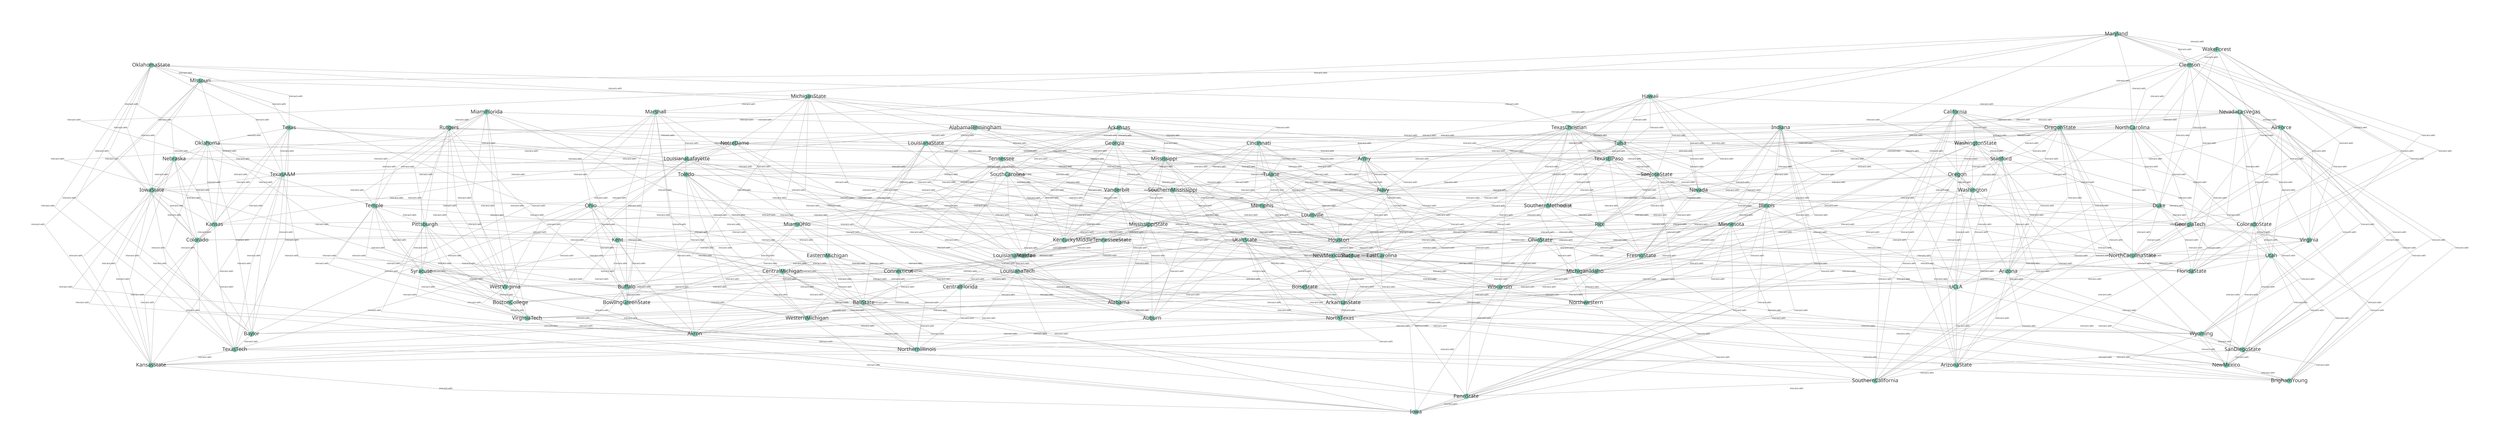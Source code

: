 graph "football.gml" {
bgcolor = "#FFFFFFFF"
splines = "false"
outputorder = "edgesfirst"
esep = "0"
pad = "2"
node [label = "",penwidth = "0.000000",height = "0.347222",width = "0.347222",tooltip = "",color = "#000000FF",fillcolor = "#7FCDBBFF",shape = "ellipse",style = "solid,filled",fontname = "Dialog.plain",fontsize = "24",fontcolor = "#333333FF",fixedsize = "true",labelloc = "c"]
edge [label = "",penwidth = "1.000000",tooltip = "",arrowhead = "none",arrowtail = "none",color = "#999999FF",fontname = "Dialog.plain",fontsize = "10",fontcolor = "#333333FF",style = "solid",dir = "both"]
"BrighamYoung§62" [label = "BrighamYoung",pos = "416.565278,-152.778088"]
"FloridaState§63" [label = "FloridaState",pos = "20.409234,-791.029492"]
"Iowa§64" [label = "Iowa",pos = "-78.629777,405.691890"]
"KansasState§65" [label = "KansasState",pos = "-279.458882,697.306755"]
"NewMexico§66" [label = "NewMexico",pos = "378.050107,711.062174"]
"TexasTech§67" [label = "TexasTech",pos = "-306.969719,900.886944"]
"PennState§68" [label = "PennState",pos = "171.718834,-240.812765"]
"SouthernCalifornia§69" [label = "SouthernCalifornia",pos = "917.262500,314.906130"]
"ArizonaState§70" [label = "ArizonaState",pos = "666.913889,683.551337"]
"SanDiegoState§71" [label = "SanDiegoState",pos = "790.712652,34.295599"]
"Baylor§72" [label = "Baylor",pos = "-163.913369,1057.698712"]
"NorthTexas§73" [label = "NorthTexas",pos = "-397.755479,631.280748"]
"NorthernIllinois§74" [label = "NorthernIllinois",pos = "-287.712133,-282.079019"]
"Northwestern§75" [label = "Northwestern",pos = "438.573947,-34.481492"]
"WesternMichigan§76" [label = "WesternMichigan",pos = "78.181991,-359.109361"]
"Wisconsin§77" [label = "Wisconsin",pos = "325.779518,202.111701"]
"Wyoming§78" [label = "Wyoming",pos = "680.669307,221.369286"]
"Auburn§79" [label = "Auburn",pos = "179.972085,-28.979325"]
"Akron§80" [label = "Akron",pos = "-345.484889,-617.711223"]
"VirginiaTech§81" [label = "VirginiaTech",pos = "-472.034737,-887.317419"]
"Alabama§82" [label = "Alabama",pos = "-147.406868,39.797766"]
"UCLA§83" [label = "UCLA",pos = "562.372710,235.124704"]
"Arizona§84" [label = "Arizona",pos = "1054.816681,193.858450"]
"Utah§85" [label = "Utah",pos = "672.416056,17.789097"]
"ArkansasState§86" [label = "ArkansasState",pos = "-29.110271,136.085694"]
"NorthCarolinaState§87" [label = "NorthCarolinaState",pos = "314.775183,-375.615863"]
"BallState§88" [label = "BallState",pos = "-524.305326,-158.280255"]
"Florida§89" [label = "Florida",pos = "-141.904700,-221.555179"]
"BoiseState§90" [label = "BoiseState",pos = "17.658151,661.542668"]
"BostonCollege§91" [label = "BostonCollege",pos = "-716.881180,-568.191717"]
"WestVirginia§92" [label = "WestVirginia",pos = "-463.781486,-598.453637"]
"BowlingGreenState§93" [label = "BowlingGreenState",pos = "-414.261980,-463.650539"]
"Michigan§94" [label = "Michigan",pos = "603.638965,-323.345274"]
"Virginia§95" [label = "Virginia",pos = "243.247009,-969.849928"]
"Buffalo§96" [label = "Buffalo",pos = "-510.549908,-769.020823"]
"Syracuse§97" [label = "Syracuse",pos = "-227.188293,-620.462306"]
"CentralFlorida§98" [label = "CentralFlorida",pos = "-725.134431,-317.843106"]
"GeorgiaTech§99" [label = "GeorgiaTech",pos = "-86.883028,-920.330423"]
"CentralMichigan§100" [label = "CentralMichigan",pos = "-70.376526,-89.503165"]
"Purdue§101" [label = "Purdue",pos = "485.342369,-331.598525"]
"Colorado§102" [label = "Colorado",pos = "245.998092,504.730901"]
"ColoradoState§103" [label = "ColoradoState",pos = "900.755998,152.592195"]
"Connecticut§104" [label = "Connecticut",pos = "-967.229791,-551.685215"]
"EasternMichigan§105" [label = "EasternMichigan",pos = "-598.584584,-579.196052"]
"EastCarolina§106" [label = "EastCarolina",pos = "-661.859508,-150.027005"]
"Duke§107" [label = "Duke",pos = "254.251343,-617.711223"]
"FresnoState§108" [label = "FresnoState",pos = "600.887881,405.691890"]
"OhioState§109" [label = "OhioState",pos = "603.638965,-100.507499"]
"Houston§110" [label = "Houston",pos = "-543.562911,496.477650"]
"Rice§111" [label = "Rice",pos = "320.277351,386.434304"]
"Idaho§112" [label = "Idaho",pos = "-205.179624,158.094363"]
"Washington§113" [label = "Washington",pos = "444.076114,235.124704"]
"Kansas§114" [label = "Kansas",pos = "-425.266315,898.135861"]
"SouthernMethodist§115" [label = "SouthernMethodist",pos = "-81.380860,287.395294"]
"Kent§116" [label = "Kent",pos = "135.954747,-672.732895"]
"Pittsburgh§117" [label = "Pittsburgh",pos = "-89.634111,-1077.142190"]
"Kentucky§118" [label = "Kentucky",pos = "-637.099755,-436.139703"]
"Louisville§119" [label = "Louisville",pos = "-807.666940,-199.546510"]
"LouisianaTech§120" [label = "LouisianaTech",pos = "-334.480555,281.893126"]
"LouisianaMonroe§121" [label = "LouisianaMonroe",pos = "-609.588919,378.181054"]
"Minnesota§122" [label = "Minnesota",pos = "56.173321,386.434304"]
"MiamiOhio§123" [label = "MiamiOhio",pos = "-108.891697,-518.672212"]
"Vanderbilt§124" [label = "Vanderbilt",pos = "17.658151,-477.405957"]
"MiddleTennesseeState§125" [label = "MiddleTennesseeState",pos = "-675.614926,-31.730408"]
"Illinois§126" [label = "Illinois",pos = "61.675489,-12.472823"]
"MississippiState§127" [label = "MississippiState",pos = "-224.437209,-103.258583"]
"Memphis§128" [label = "Memphis",pos = "-793.911522,259.884457"]
"Nevada§129" [label = "Nevada",pos = "672.416056,523.988486"]
"Oregon§130" [label = "Oregon",pos = "798.965903,334.163715"]
"NewMexicoState§131" [label = "NewMexicoState",pos = "-331.729471,400.189723"]
"SouthCarolina§132" [label = "SouthCarolina",pos = "-406.008729,-210.550845"]
"Ohio§133" [label = "Ohio",pos = "-265.703464,15.038014"]
"IowaState§134" [label = "IowaState",pos = "31.413569,865.122857"]
"SanJoseState§135" [label = "SanJoseState",pos = "496.346703,766.083846"]
"Nebraska§136" [label = "Nebraska",pos = "-122.647115,614.774246"]
"SouthernMississippi§137" [label = "SouthernMississippi",pos = "-1022.251464,103.072690"]
"Tennessee§138" [label = "Tennessee",pos = "-469.283653,-20.726074"]
"Stanford§139" [label = "Stanford",pos = "482.591285,435.953810"]
"WashingtonState§140" [label = "WashingtonState",pos = "532.110790,554.250406"]
"Temple§141" [label = "Temple",pos = "-683.868177,-928.583674"]
"Navy§142" [label = "Navy",pos = "-262.952380,-482.908125"]
"TexasA&M§143" [label = "TexasA&M",pos = "-199.677457,386.434304"]
"NotreDame§144" [label = "NotreDame",pos = "290.015431,-235.310597"]
"TexasElPaso§145" [label = "TexasElPaso",pos = "135.954747,653.289417"]
"Oklahoma§146" [label = "Oklahoma",pos = "155.212332,947.655366"]
"Toledo§147" [label = "Toledo",pos = "-268.454548,-857.055499"]
"Tulane§148" [label = "Tulane",pos = "-758.147435,141.587861"]
"Mississippi§149" [label = "Mississippi",pos = "-384.000060,100.321606"]
"Tulsa§150" [label = "Tulsa",pos = "207.482921,116.828108"]
"NorthCarolina§151" [label = "NorthCarolina",pos = "281.762180,-741.509986"]
"UtahState§152" [label = "UtahState",pos = "174.469918,383.683221"]
"Army§153" [label = "Army",pos = "-876.444031,103.072690"]
"Cincinnati§154" [label = "Cincinnati",pos = "-620.593253,147.090028"]
"AirForce§155" [label = "AirForce",pos = "89.186325,122.330275"]
"Rutgers§156" [label = "Rutgers",pos = "-249.196962,-975.352095"]
"Georgia§157" [label = "Georgia",pos = "-425.266315,-328.847441"]
"LouisianaState§158" [label = "LouisianaState",pos = "-502.296657,111.325941"]
"LouisianaLafayette§159" [label = "LouisianaLafayette",pos = "-722.383348,702.808923"]
"Texas§160" [label = "Texas",pos = "-86.883028,856.869606"]
"Marshall§161" [label = "Marshall",pos = "9.404900,-595.702554"]
"MichiganState§162" [label = "MichiganState",pos = "298.268681,-114.262917"]
"MiamiFlorida§163" [label = "MiamiFlorida",pos = "-169.415537,-339.851775"]
"Missouri§164" [label = "Missouri",pos = "-1.599435,543.246072"]
"Clemson§165" [label = "Clemson",pos = "320.277351,-493.912459"]
"NevadaLasVegas§166" [label = "NevadaLasVegas",pos = "364.294689,507.481984"]
"WakeForest§167" [label = "WakeForest",pos = "375.299023,-859.806583"]
"Indiana§168" [label = "Indiana",pos = "47.920071,-152.778088"]
"OklahomaState§169" [label = "OklahomaState",pos = "-273.956715,579.010159"]
"OregonState§170" [label = "OregonState",pos = "1010.799343,548.748239"]
"Maryland§171" [label = "Maryland",pos = "-235.441544,-738.758903"]
"TexasChristian§172" [label = "TexasChristian",pos = "504.599954,116.828108"]
"California§173" [label = "California",pos = "785.210485,642.285083"]
"AlabamaBirmingham§174" [label = "AlabamaBirmingham",pos = "-914.959202,400.189723"]
"Arkansas§175" [label = "Arkansas",pos = "149.710165,240.626872"]
"Hawaii§176" [label = "Hawaii",pos = "254.251343,744.075177"]
"FloridaState§63" -- "BrighamYoung§62" [label = "interacts with"]
"KansasState§65" -- "Iowa§64" [label = "interacts with"]
"NewMexico§66" -- "BrighamYoung§62" [label = "interacts with"]
"TexasTech§67" -- "NewMexico§66" [label = "interacts with"]
"TexasTech§67" -- "KansasState§65" [label = "interacts with"]
"PennState§68" -- "Iowa§64" [label = "interacts with"]
"SouthernCalifornia§69" -- "PennState§68" [label = "interacts with"]
"ArizonaState§70" -- "SouthernCalifornia§69" [label = "interacts with"]
"SanDiegoState§71" -- "ArizonaState§70" [label = "interacts with"]
"SanDiegoState§71" -- "BrighamYoung§62" [label = "interacts with"]
"SanDiegoState§71" -- "NewMexico§66" [label = "interacts with"]
"Baylor§72" -- "TexasTech§67" [label = "interacts with"]
"NorthTexas§73" -- "Baylor§72" [label = "interacts with"]
"NorthTexas§73" -- "TexasTech§67" [label = "interacts with"]
"NorthTexas§73" -- "KansasState§65" [label = "interacts with"]
"Northwestern§75" -- "NorthernIllinois§74" [label = "interacts with"]
"Northwestern§75" -- "Iowa§64" [label = "interacts with"]
"WesternMichigan§76" -- "Iowa§64" [label = "interacts with"]
"WesternMichigan§76" -- "NorthernIllinois§74" [label = "interacts with"]
"Wisconsin§77" -- "WesternMichigan§76" [label = "interacts with"]
"Wisconsin§77" -- "Northwestern§75" [label = "interacts with"]
"Wisconsin§77" -- "Iowa§64" [label = "interacts with"]
"Wyoming§78" -- "NewMexico§66" [label = "interacts with"]
"Wyoming§78" -- "SanDiegoState§71" [label = "interacts with"]
"Wyoming§78" -- "BrighamYoung§62" [label = "interacts with"]
"Auburn§79" -- "Wyoming§78" [label = "interacts with"]
"Auburn§79" -- "NorthernIllinois§74" [label = "interacts with"]
"Akron§80" -- "NorthernIllinois§74" [label = "interacts with"]
"VirginiaTech§81" -- "Akron§80" [label = "interacts with"]
"Alabama§82" -- "Auburn§79" [label = "interacts with"]
"UCLA§83" -- "Alabama§82" [label = "interacts with"]
"UCLA§83" -- "ArizonaState§70" [label = "interacts with"]
"UCLA§83" -- "SouthernCalifornia§69" [label = "interacts with"]
"Arizona§84" -- "SanDiegoState§71" [label = "interacts with"]
"Arizona§84" -- "SouthernCalifornia§69" [label = "interacts with"]
"Arizona§84" -- "UCLA§83" [label = "interacts with"]
"Arizona§84" -- "ArizonaState§70" [label = "interacts with"]
"Utah§85" -- "Arizona§84" [label = "interacts with"]
"Utah§85" -- "SanDiegoState§71" [label = "interacts with"]
"Utah§85" -- "NewMexico§66" [label = "interacts with"]
"Utah§85" -- "Wyoming§78" [label = "interacts with"]
"Utah§85" -- "BrighamYoung§62" [label = "interacts with"]
"ArkansasState§86" -- "NorthTexas§73" [label = "interacts with"]
"NorthCarolinaState§87" -- "ArkansasState§86" [label = "interacts with"]
"NorthCarolinaState§87" -- "FloridaState§63" [label = "interacts with"]
"BallState§88" -- "KansasState§65" [label = "interacts with"]
"BallState§88" -- "NorthernIllinois§74" [label = "interacts with"]
"BallState§88" -- "WesternMichigan§76" [label = "interacts with"]
"Florida§89" -- "BallState§88" [label = "interacts with"]
"Florida§89" -- "Auburn§79" [label = "interacts with"]
"Florida§89" -- "FloridaState§63" [label = "interacts with"]
"BoiseState§90" -- "NewMexico§66" [label = "interacts with"]
"BoiseState§90" -- "NorthTexas§73" [label = "interacts with"]
"BoiseState§90" -- "ArkansasState§86" [label = "interacts with"]
"BostonCollege§91" -- "VirginiaTech§81" [label = "interacts with"]
"WestVirginia§92" -- "BostonCollege§91" [label = "interacts with"]
"WestVirginia§92" -- "VirginiaTech§81" [label = "interacts with"]
"BowlingGreenState§93" -- "Akron§80" [label = "interacts with"]
"Michigan§94" -- "BowlingGreenState§93" [label = "interacts with"]
"Michigan§94" -- "UCLA§83" [label = "interacts with"]
"Michigan§94" -- "Wisconsin§77" [label = "interacts with"]
"Michigan§94" -- "Northwestern§75" [label = "interacts with"]
"Michigan§94" -- "PennState§68" [label = "interacts with"]
"Virginia§95" -- "BrighamYoung§62" [label = "interacts with"]
"Virginia§95" -- "FloridaState§63" [label = "interacts with"]
"Virginia§95" -- "NorthCarolinaState§87" [label = "interacts with"]
"Virginia§95" -- "VirginiaTech§81" [label = "interacts with"]
"Buffalo§96" -- "BowlingGreenState§93" [label = "interacts with"]
"Buffalo§96" -- "BallState§88" [label = "interacts with"]
"Buffalo§96" -- "NorthernIllinois§74" [label = "interacts with"]
"Buffalo§96" -- "Akron§80" [label = "interacts with"]
"Syracuse§97" -- "Buffalo§96" [label = "interacts with"]
"Syracuse§97" -- "BrighamYoung§62" [label = "interacts with"]
"Syracuse§97" -- "BostonCollege§91" [label = "interacts with"]
"Syracuse§97" -- "VirginiaTech§81" [label = "interacts with"]
"Syracuse§97" -- "WestVirginia§92" [label = "interacts with"]
"CentralFlorida§98" -- "Akron§80" [label = "interacts with"]
"CentralFlorida§98" -- "NorthernIllinois§74" [label = "interacts with"]
"CentralFlorida§98" -- "Alabama§82" [label = "interacts with"]
"CentralFlorida§98" -- "VirginiaTech§81" [label = "interacts with"]
"GeorgiaTech§99" -- "CentralFlorida§98" [label = "interacts with"]
"GeorgiaTech§99" -- "FloridaState§63" [label = "interacts with"]
"GeorgiaTech§99" -- "NorthCarolinaState§87" [label = "interacts with"]
"GeorgiaTech§99" -- "Virginia§95" [label = "interacts with"]
"CentralMichigan§100" -- "Akron§80" [label = "interacts with"]
"CentralMichigan§100" -- "Wyoming§78" [label = "interacts with"]
"CentralMichigan§100" -- "BoiseState§90" [label = "interacts with"]
"CentralMichigan§100" -- "BallState§88" [label = "interacts with"]
"CentralMichigan§100" -- "WesternMichigan§76" [label = "interacts with"]
"CentralMichigan§100" -- "NorthernIllinois§74" [label = "interacts with"]
"Purdue§101" -- "CentralMichigan§100" [label = "interacts with"]
"Purdue§101" -- "PennState§68" [label = "interacts with"]
"Purdue§101" -- "Michigan§94" [label = "interacts with"]
"Purdue§101" -- "Northwestern§75" [label = "interacts with"]
"Purdue§101" -- "Wisconsin§77" [label = "interacts with"]
"Colorado§102" -- "SouthernCalifornia§69" [label = "interacts with"]
"Colorado§102" -- "KansasState§65" [label = "interacts with"]
"ColoradoState§103" -- "Colorado§102" [label = "interacts with"]
"ColoradoState§103" -- "ArizonaState§70" [label = "interacts with"]
"ColoradoState§103" -- "NewMexico§66" [label = "interacts with"]
"ColoradoState§103" -- "Utah§85" [label = "interacts with"]
"ColoradoState§103" -- "SanDiegoState§71" [label = "interacts with"]
"ColoradoState§103" -- "BrighamYoung§62" [label = "interacts with"]
"ColoradoState§103" -- "Wyoming§78" [label = "interacts with"]
"Connecticut§104" -- "Buffalo§96" [label = "interacts with"]
"Connecticut§104" -- "BostonCollege§91" [label = "interacts with"]
"Connecticut§104" -- "Akron§80" [label = "interacts with"]
"Connecticut§104" -- "BallState§88" [label = "interacts with"]
"EasternMichigan§105" -- "Connecticut§104" [label = "interacts with"]
"EasternMichigan§105" -- "CentralFlorida§98" [label = "interacts with"]
"EasternMichigan§105" -- "BallState§88" [label = "interacts with"]
"EasternMichigan§105" -- "BowlingGreenState§93" [label = "interacts with"]
"EasternMichigan§105" -- "CentralMichigan§100" [label = "interacts with"]
"EasternMichigan§105" -- "NorthernIllinois§74" [label = "interacts with"]
"EasternMichigan§105" -- "WesternMichigan§76" [label = "interacts with"]
"EastCarolina§106" -- "VirginiaTech§81" [label = "interacts with"]
"EastCarolina§106" -- "Syracuse§97" [label = "interacts with"]
"EastCarolina§106" -- "WestVirginia§92" [label = "interacts with"]
"Duke§107" -- "EastCarolina§106" [label = "interacts with"]
"Duke§107" -- "Northwestern§75" [label = "interacts with"]
"Duke§107" -- "Virginia§95" [label = "interacts with"]
"Duke§107" -- "FloridaState§63" [label = "interacts with"]
"Duke§107" -- "GeorgiaTech§99" [label = "interacts with"]
"Duke§107" -- "NorthCarolinaState§87" [label = "interacts with"]
"FresnoState§108" -- "UCLA§83" [label = "interacts with"]
"OhioState§109" -- "FresnoState§108" [label = "interacts with"]
"OhioState§109" -- "Arizona§84" [label = "interacts with"]
"OhioState§109" -- "PennState§68" [label = "interacts with"]
"OhioState§109" -- "Wisconsin§77" [label = "interacts with"]
"OhioState§109" -- "Iowa§64" [label = "interacts with"]
"OhioState§109" -- "Purdue§101" [label = "interacts with"]
"OhioState§109" -- "Michigan§94" [label = "interacts with"]
"Houston§110" -- "EastCarolina§106" [label = "interacts with"]
"Rice§111" -- "Houston§110" [label = "interacts with"]
"Rice§111" -- "Michigan§94" [label = "interacts with"]
"Rice§111" -- "FresnoState§108" [label = "interacts with"]
"Idaho§112" -- "WestVirginia§92" [label = "interacts with"]
"Idaho§112" -- "ArkansasState§86" [label = "interacts with"]
"Idaho§112" -- "NorthTexas§73" [label = "interacts with"]
"Idaho§112" -- "BoiseState§90" [label = "interacts with"]
"Washington§113" -- "Idaho§112" [label = "interacts with"]
"Washington§113" -- "Colorado§102" [label = "interacts with"]
"Washington§113" -- "ArizonaState§70" [label = "interacts with"]
"Washington§113" -- "Arizona§84" [label = "interacts with"]
"Washington§113" -- "UCLA§83" [label = "interacts with"]
"Kansas§114" -- "KansasState§65" [label = "interacts with"]
"Kansas§114" -- "Colorado§102" [label = "interacts with"]
"Kansas§114" -- "TexasTech§67" [label = "interacts with"]
"SouthernMethodist§115" -- "Kansas§114" [label = "interacts with"]
"SouthernMethodist§115" -- "NorthCarolinaState§87" [label = "interacts with"]
"SouthernMethodist§115" -- "Houston§110" [label = "interacts with"]
"SouthernMethodist§115" -- "Rice§111" [label = "interacts with"]
"SouthernMethodist§115" -- "FresnoState§108" [label = "interacts with"]
"Kent§116" -- "Purdue§101" [label = "interacts with"]
"Kent§116" -- "BowlingGreenState§93" [label = "interacts with"]
"Kent§116" -- "CentralMichigan§100" [label = "interacts with"]
"Kent§116" -- "WesternMichigan§76" [label = "interacts with"]
"Kent§116" -- "Buffalo§96" [label = "interacts with"]
"Kent§116" -- "Akron§80" [label = "interacts with"]
"Pittsburgh§117" -- "Kent§116" [label = "interacts with"]
"Pittsburgh§117" -- "BowlingGreenState§93" [label = "interacts with"]
"Pittsburgh§117" -- "PennState§68" [label = "interacts with"]
"Pittsburgh§117" -- "Syracuse§97" [label = "interacts with"]
"Pittsburgh§117" -- "BostonCollege§91" [label = "interacts with"]
"Pittsburgh§117" -- "VirginiaTech§81" [label = "interacts with"]
"Pittsburgh§117" -- "WestVirginia§92" [label = "interacts with"]
"Kentucky§118" -- "Florida§89" [label = "interacts with"]
"Louisville§119" -- "Kentucky§118" [label = "interacts with"]
"Louisville§119" -- "FloridaState§63" [label = "interacts with"]
"Louisville§119" -- "Connecticut§104" [label = "interacts with"]
"Louisville§119" -- "EastCarolina§106" [label = "interacts with"]
"Louisville§119" -- "Houston§110" [label = "interacts with"]
"LouisianaTech§120" -- "KansasState§65" [label = "interacts with"]
"LouisianaTech§120" -- "PennState§68" [label = "interacts with"]
"LouisianaTech§120" -- "Auburn§79" [label = "interacts with"]
"LouisianaTech§120" -- "CentralFlorida§98" [label = "interacts with"]
"LouisianaMonroe§121" -- "CentralFlorida§98" [label = "interacts with"]
"LouisianaMonroe§121" -- "LouisianaTech§120" [label = "interacts with"]
"Minnesota§122" -- "LouisianaMonroe§121" [label = "interacts with"]
"Minnesota§122" -- "Baylor§72" [label = "interacts with"]
"Minnesota§122" -- "Purdue§101" [label = "interacts with"]
"Minnesota§122" -- "PennState§68" [label = "interacts with"]
"Minnesota§122" -- "OhioState§109" [label = "interacts with"]
"Minnesota§122" -- "Northwestern§75" [label = "interacts with"]
"Minnesota§122" -- "Wisconsin§77" [label = "interacts with"]
"Minnesota§122" -- "Iowa§64" [label = "interacts with"]
"MiamiOhio§123" -- "EasternMichigan§105" [label = "interacts with"]
"MiamiOhio§123" -- "OhioState§109" [label = "interacts with"]
"MiamiOhio§123" -- "Kent§116" [label = "interacts with"]
"MiamiOhio§123" -- "Akron§80" [label = "interacts with"]
"MiamiOhio§123" -- "BallState§88" [label = "interacts with"]
"MiamiOhio§123" -- "BowlingGreenState§93" [label = "interacts with"]
"MiamiOhio§123" -- "Buffalo§96" [label = "interacts with"]
"Vanderbilt§124" -- "MiamiOhio§123" [label = "interacts with"]
"Vanderbilt§124" -- "Alabama§82" [label = "interacts with"]
"Vanderbilt§124" -- "Duke§107" [label = "interacts with"]
"Vanderbilt§124" -- "Auburn§79" [label = "interacts with"]
"Vanderbilt§124" -- "Florida§89" [label = "interacts with"]
"Vanderbilt§124" -- "Kentucky§118" [label = "interacts with"]
"MiddleTennesseeState§125" -- "Florida§89" [label = "interacts with"]
"MiddleTennesseeState§125" -- "LouisianaTech§120" [label = "interacts with"]
"MiddleTennesseeState§125" -- "LouisianaMonroe§121" [label = "interacts with"]
"MiddleTennesseeState§125" -- "Connecticut§104" [label = "interacts with"]
"Illinois§126" -- "MiddleTennesseeState§125" [label = "interacts with"]
"Illinois§126" -- "SanDiegoState§71" [label = "interacts with"]
"Illinois§126" -- "Michigan§94" [label = "interacts with"]
"Illinois§126" -- "Minnesota§122" [label = "interacts with"]
"Illinois§126" -- "Iowa§64" [label = "interacts with"]
"Illinois§126" -- "PennState§68" [label = "interacts with"]
"Illinois§126" -- "OhioState§109" [label = "interacts with"]
"Illinois§126" -- "Northwestern§75" [label = "interacts with"]
"MississippiState§127" -- "BrighamYoung§62" [label = "interacts with"]
"MississippiState§127" -- "Florida§89" [label = "interacts with"]
"MississippiState§127" -- "Auburn§79" [label = "interacts with"]
"MississippiState§127" -- "MiddleTennesseeState§125" [label = "interacts with"]
"MississippiState§127" -- "Kentucky§118" [label = "interacts with"]
"MississippiState§127" -- "Alabama§82" [label = "interacts with"]
"Memphis§128" -- "MississippiState§127" [label = "interacts with"]
"Memphis§128" -- "LouisianaMonroe§121" [label = "interacts with"]
"Memphis§128" -- "ArkansasState§86" [label = "interacts with"]
"Memphis§128" -- "EastCarolina§106" [label = "interacts with"]
"Memphis§128" -- "Houston§110" [label = "interacts with"]
"Nevada§129" -- "Wyoming§78" [label = "interacts with"]
"Nevada§129" -- "ColoradoState§103" [label = "interacts with"]
"Nevada§129" -- "FresnoState§108" [label = "interacts with"]
"Nevada§129" -- "SouthernMethodist§115" [label = "interacts with"]
"Nevada§129" -- "Rice§111" [label = "interacts with"]
"Oregon§130" -- "Nevada§129" [label = "interacts with"]
"Oregon§130" -- "Wisconsin§77" [label = "interacts with"]
"Oregon§130" -- "Idaho§112" [label = "interacts with"]
"Oregon§130" -- "UCLA§83" [label = "interacts with"]
"Oregon§130" -- "Washington§113" [label = "interacts with"]
"Oregon§130" -- "SouthernCalifornia§69" [label = "interacts with"]
"Oregon§130" -- "Arizona§84" [label = "interacts with"]
"Oregon§130" -- "ArizonaState§70" [label = "interacts with"]
"NewMexicoState§131" -- "NewMexico§66" [label = "interacts with"]
"NewMexicoState§131" -- "ArkansasState§86" [label = "interacts with"]
"NewMexicoState§131" -- "BoiseState§90" [label = "interacts with"]
"NewMexicoState§131" -- "Idaho§112" [label = "interacts with"]
"NewMexicoState§131" -- "NorthTexas§73" [label = "interacts with"]
"SouthCarolina§132" -- "NewMexicoState§131" [label = "interacts with"]
"SouthCarolina§132" -- "EasternMichigan§105" [label = "interacts with"]
"SouthCarolina§132" -- "MississippiState§127" [label = "interacts with"]
"SouthCarolina§132" -- "Alabama§82" [label = "interacts with"]
"SouthCarolina§132" -- "Kentucky§118" [label = "interacts with"]
"SouthCarolina§132" -- "Vanderbilt§124" [label = "interacts with"]
"SouthCarolina§132" -- "Florida§89" [label = "interacts with"]
"Ohio§133" -- "Minnesota§122" [label = "interacts with"]
"Ohio§133" -- "Akron§80" [label = "interacts with"]
"Ohio§133" -- "WesternMichigan§76" [label = "interacts with"]
"Ohio§133" -- "Buffalo§96" [label = "interacts with"]
"Ohio§133" -- "Kent§116" [label = "interacts with"]
"Ohio§133" -- "CentralMichigan§100" [label = "interacts with"]
"Ohio§133" -- "MiamiOhio§123" [label = "interacts with"]
"Ohio§133" -- "BowlingGreenState§93" [label = "interacts with"]
"IowaState§134" -- "Ohio§133" [label = "interacts with"]
"IowaState§134" -- "Iowa§64" [label = "interacts with"]
"IowaState§134" -- "Baylor§72" [label = "interacts with"]
"IowaState§134" -- "KansasState§65" [label = "interacts with"]
"IowaState§134" -- "Colorado§102" [label = "interacts with"]
"IowaState§134" -- "Kansas§114" [label = "interacts with"]
"SanJoseState§135" -- "SouthernCalifornia§69" [label = "interacts with"]
"SanJoseState§135" -- "Rice§111" [label = "interacts with"]
"SanJoseState§135" -- "SouthernMethodist§115" [label = "interacts with"]
"SanJoseState§135" -- "Nevada§129" [label = "interacts with"]
"SanJoseState§135" -- "FresnoState§108" [label = "interacts with"]
"Nebraska§136" -- "SanJoseState§135" [label = "interacts with"]
"Nebraska§136" -- "Iowa§64" [label = "interacts with"]
"Nebraska§136" -- "IowaState§134" [label = "interacts with"]
"Nebraska§136" -- "TexasTech§67" [label = "interacts with"]
"Nebraska§136" -- "Baylor§72" [label = "interacts with"]
"Nebraska§136" -- "Kansas§114" [label = "interacts with"]
"Nebraska§136" -- "KansasState§65" [label = "interacts with"]
"Nebraska§136" -- "Colorado§102" [label = "interacts with"]
"SouthernMississippi§137" -- "Alabama§82" [label = "interacts with"]
"SouthernMississippi§137" -- "Memphis§128" [label = "interacts with"]
"SouthernMississippi§137" -- "Houston§110" [label = "interacts with"]
"SouthernMississippi§137" -- "Louisville§119" [label = "interacts with"]
"SouthernMississippi§137" -- "EastCarolina§106" [label = "interacts with"]
"Tennessee§138" -- "SouthernMississippi§137" [label = "interacts with"]
"Tennessee§138" -- "Florida§89" [label = "interacts with"]
"Tennessee§138" -- "LouisianaMonroe§121" [label = "interacts with"]
"Tennessee§138" -- "Alabama§82" [label = "interacts with"]
"Tennessee§138" -- "SouthCarolina§132" [label = "interacts with"]
"Tennessee§138" -- "Memphis§128" [label = "interacts with"]
"Tennessee§138" -- "Kentucky§118" [label = "interacts with"]
"Tennessee§138" -- "Vanderbilt§124" [label = "interacts with"]
"Stanford§139" -- "SanJoseState§135" [label = "interacts with"]
"Stanford§139" -- "Arizona§84" [label = "interacts with"]
"Stanford§139" -- "SouthernCalifornia§69" [label = "interacts with"]
"Stanford§139" -- "Washington§113" [label = "interacts with"]
"Stanford§139" -- "UCLA§83" [label = "interacts with"]
"Stanford§139" -- "ArizonaState§70" [label = "interacts with"]
"WashingtonState§140" -- "Stanford§139" [label = "interacts with"]
"WashingtonState§140" -- "Utah§85" [label = "interacts with"]
"WashingtonState§140" -- "Idaho§112" [label = "interacts with"]
"WashingtonState§140" -- "BoiseState§90" [label = "interacts with"]
"WashingtonState§140" -- "Arizona§84" [label = "interacts with"]
"WashingtonState§140" -- "ArizonaState§70" [label = "interacts with"]
"WashingtonState§140" -- "Oregon§130" [label = "interacts with"]
"WashingtonState§140" -- "SouthernCalifornia§69" [label = "interacts with"]
"WashingtonState§140" -- "Washington§113" [label = "interacts with"]
"Temple§141" -- "BowlingGreenState§93" [label = "interacts with"]
"Temple§141" -- "EasternMichigan§105" [label = "interacts with"]
"Temple§141" -- "WestVirginia§92" [label = "interacts with"]
"Temple§141" -- "VirginiaTech§81" [label = "interacts with"]
"Temple§141" -- "BostonCollege§91" [label = "interacts with"]
"Temple§141" -- "Syracuse§97" [label = "interacts with"]
"Temple§141" -- "Pittsburgh§117" [label = "interacts with"]
"Navy§142" -- "Temple§141" [label = "interacts with"]
"Navy§142" -- "GeorgiaTech§99" [label = "interacts with"]
"Navy§142" -- "BostonCollege§91" [label = "interacts with"]
"TexasA&M§143" -- "Wyoming§78" [label = "interacts with"]
"TexasA&M§143" -- "TexasTech§67" [label = "interacts with"]
"TexasA&M§143" -- "Colorado§102" [label = "interacts with"]
"TexasA&M§143" -- "Baylor§72" [label = "interacts with"]
"TexasA&M§143" -- "IowaState§134" [label = "interacts with"]
"TexasA&M§143" -- "KansasState§65" [label = "interacts with"]
"NotreDame§144" -- "TexasA&M§143" [label = "interacts with"]
"NotreDame§144" -- "Nebraska§136" [label = "interacts with"]
"NotreDame§144" -- "Purdue§101" [label = "interacts with"]
"NotreDame§144" -- "Stanford§139" [label = "interacts with"]
"NotreDame§144" -- "Navy§142" [label = "interacts with"]
"NotreDame§144" -- "WestVirginia§92" [label = "interacts with"]
"NotreDame§144" -- "BostonCollege§91" [label = "interacts with"]
"NotreDame§144" -- "SouthernCalifornia§69" [label = "interacts with"]
"TexasElPaso§145" -- "SouthernMethodist§115" [label = "interacts with"]
"TexasElPaso§145" -- "TexasA&M§143" [label = "interacts with"]
"TexasElPaso§145" -- "NewMexicoState§131" [label = "interacts with"]
"TexasElPaso§145" -- "SanJoseState§135" [label = "interacts with"]
"TexasElPaso§145" -- "FresnoState§108" [label = "interacts with"]
"TexasElPaso§145" -- "Nevada§129" [label = "interacts with"]
"TexasElPaso§145" -- "Rice§111" [label = "interacts with"]
"Oklahoma§146" -- "TexasElPaso§145" [label = "interacts with"]
"Oklahoma§146" -- "ArkansasState§86" [label = "interacts with"]
"Oklahoma§146" -- "Rice§111" [label = "interacts with"]
"Oklahoma§146" -- "Kansas§114" [label = "interacts with"]
"Oklahoma§146" -- "KansasState§65" [label = "interacts with"]
"Oklahoma§146" -- "Nebraska§136" [label = "interacts with"]
"Oklahoma§146" -- "Baylor§72" [label = "interacts with"]
"Oklahoma§146" -- "TexasA&M§143" [label = "interacts with"]
"Oklahoma§146" -- "TexasTech§67" [label = "interacts with"]
"Toledo§147" -- "PennState§68" [label = "interacts with"]
"Toledo§147" -- "WesternMichigan§76" [label = "interacts with"]
"Toledo§147" -- "CentralMichigan§100" [label = "interacts with"]
"Toledo§147" -- "EasternMichigan§105" [label = "interacts with"]
"Toledo§147" -- "Navy§142" [label = "interacts with"]
"Toledo§147" -- "NorthernIllinois§74" [label = "interacts with"]
"Toledo§147" -- "BallState§88" [label = "interacts with"]
"Toledo§147" -- "BowlingGreenState§93" [label = "interacts with"]
"Tulane§148" -- "EastCarolina§106" [label = "interacts with"]
"Tulane§148" -- "SouthernMethodist§115" [label = "interacts with"]
"Tulane§148" -- "SouthernMississippi§137" [label = "interacts with"]
"Tulane§148" -- "Louisville§119" [label = "interacts with"]
"Tulane§148" -- "Houston§110" [label = "interacts with"]
"Tulane§148" -- "Navy§142" [label = "interacts with"]
"Tulane§148" -- "Memphis§128" [label = "interacts with"]
"Mississippi§149" -- "Tulane§148" [label = "interacts with"]
"Mississippi§149" -- "Auburn§79" [label = "interacts with"]
"Mississippi§149" -- "Vanderbilt§124" [label = "interacts with"]
"Mississippi§149" -- "Kentucky§118" [label = "interacts with"]
"Mississippi§149" -- "ArkansasState§86" [label = "interacts with"]
"Mississippi§149" -- "Alabama§82" [label = "interacts with"]
"Mississippi§149" -- "MississippiState§127" [label = "interacts with"]
"Tulsa§150" -- "Rice§111" [label = "interacts with"]
"Tulsa§150" -- "LouisianaTech§120" [label = "interacts with"]
"Tulsa§150" -- "TexasElPaso§145" [label = "interacts with"]
"Tulsa§150" -- "NewMexicoState§131" [label = "interacts with"]
"Tulsa§150" -- "FresnoState§108" [label = "interacts with"]
"Tulsa§150" -- "SouthernMethodist§115" [label = "interacts with"]
"Tulsa§150" -- "SanJoseState§135" [label = "interacts with"]
"Tulsa§150" -- "Nevada§129" [label = "interacts with"]
"NorthCarolina§151" -- "Tulsa§150" [label = "interacts with"]
"NorthCarolina§151" -- "FloridaState§63" [label = "interacts with"]
"NorthCarolina§151" -- "GeorgiaTech§99" [label = "interacts with"]
"NorthCarolina§151" -- "NorthCarolinaState§87" [label = "interacts with"]
"NorthCarolina§151" -- "Virginia§95" [label = "interacts with"]
"NorthCarolina§151" -- "Pittsburgh§117" [label = "interacts with"]
"NorthCarolina§151" -- "Duke§107" [label = "interacts with"]
"UtahState§152" -- "TexasTech§67" [label = "interacts with"]
"UtahState§152" -- "ArizonaState§70" [label = "interacts with"]
"UtahState§152" -- "Utah§85" [label = "interacts with"]
"UtahState§152" -- "BrighamYoung§62" [label = "interacts with"]
"UtahState§152" -- "NorthTexas§73" [label = "interacts with"]
"UtahState§152" -- "Idaho§112" [label = "interacts with"]
"UtahState§152" -- "ArkansasState§86" [label = "interacts with"]
"UtahState§152" -- "NewMexicoState§131" [label = "interacts with"]
"UtahState§152" -- "BoiseState§90" [label = "interacts with"]
"Army§153" -- "BostonCollege§91" [label = "interacts with"]
"Army§153" -- "Houston§110" [label = "interacts with"]
"Army§153" -- "Memphis§128" [label = "interacts with"]
"Army§153" -- "NewMexicoState§131" [label = "interacts with"]
"Army§153" -- "EastCarolina§106" [label = "interacts with"]
"Army§153" -- "Tulane§148" [label = "interacts with"]
"Army§153" -- "Louisville§119" [label = "interacts with"]
"Army§153" -- "Navy§142" [label = "interacts with"]
"Cincinnati§154" -- "Army§153" [label = "interacts with"]
"Cincinnati§154" -- "Syracuse§97" [label = "interacts with"]
"Cincinnati§154" -- "Wisconsin§77" [label = "interacts with"]
"Cincinnati§154" -- "Tulane§148" [label = "interacts with"]
"Cincinnati§154" -- "Houston§110" [label = "interacts with"]
"Cincinnati§154" -- "Louisville§119" [label = "interacts with"]
"Cincinnati§154" -- "MiamiOhio§123" [label = "interacts with"]
"Cincinnati§154" -- "Memphis§128" [label = "interacts with"]
"Cincinnati§154" -- "SouthernMississippi§137" [label = "interacts with"]
"AirForce§155" -- "BrighamYoung§62" [label = "interacts with"]
"AirForce§155" -- "Utah§85" [label = "interacts with"]
"AirForce§155" -- "Navy§142" [label = "interacts with"]
"AirForce§155" -- "Wyoming§78" [label = "interacts with"]
"AirForce§155" -- "NewMexico§66" [label = "interacts with"]
"AirForce§155" -- "NotreDame§144" [label = "interacts with"]
"AirForce§155" -- "Army§153" [label = "interacts with"]
"AirForce§155" -- "ColoradoState§103" [label = "interacts with"]
"AirForce§155" -- "SanDiegoState§71" [label = "interacts with"]
"Rutgers§156" -- "Buffalo§96" [label = "interacts with"]
"Rutgers§156" -- "VirginiaTech§81" [label = "interacts with"]
"Rutgers§156" -- "Pittsburgh§117" [label = "interacts with"]
"Rutgers§156" -- "Temple§141" [label = "interacts with"]
"Rutgers§156" -- "Navy§142" [label = "interacts with"]
"Rutgers§156" -- "BostonCollege§91" [label = "interacts with"]
"Rutgers§156" -- "WestVirginia§92" [label = "interacts with"]
"Rutgers§156" -- "NotreDame§144" [label = "interacts with"]
"Rutgers§156" -- "Syracuse§97" [label = "interacts with"]
"Georgia§157" -- "SouthCarolina§132" [label = "interacts with"]
"Georgia§157" -- "NewMexicoState§131" [label = "interacts with"]
"Georgia§157" -- "Tennessee§138" [label = "interacts with"]
"Georgia§157" -- "Vanderbilt§124" [label = "interacts with"]
"Georgia§157" -- "Kentucky§118" [label = "interacts with"]
"Georgia§157" -- "Florida§89" [label = "interacts with"]
"Georgia§157" -- "Auburn§79" [label = "interacts with"]
"Georgia§157" -- "Mississippi§149" [label = "interacts with"]
"Georgia§157" -- "GeorgiaTech§99" [label = "interacts with"]
"LouisianaState§158" -- "Houston§110" [label = "interacts with"]
"LouisianaState§158" -- "Auburn§79" [label = "interacts with"]
"LouisianaState§158" -- "Tennessee§138" [label = "interacts with"]
"LouisianaState§158" -- "Florida§89" [label = "interacts with"]
"LouisianaState§158" -- "Kentucky§118" [label = "interacts with"]
"LouisianaState§158" -- "MississippiState§127" [label = "interacts with"]
"LouisianaState§158" -- "Alabama§82" [label = "interacts with"]
"LouisianaState§158" -- "Mississippi§149" [label = "interacts with"]
"LouisianaLafayette§159" -- "TexasTech§67" [label = "interacts with"]
"LouisianaLafayette§159" -- "Tulane§148" [label = "interacts with"]
"LouisianaLafayette§159" -- "LouisianaTech§120" [label = "interacts with"]
"LouisianaLafayette§159" -- "NorthTexas§73" [label = "interacts with"]
"LouisianaLafayette§159" -- "LouisianaMonroe§121" [label = "interacts with"]
"LouisianaLafayette§159" -- "MiddleTennesseeState§125" [label = "interacts with"]
"Texas§160" -- "LouisianaLafayette§159" [label = "interacts with"]
"Texas§160" -- "Stanford§139" [label = "interacts with"]
"Texas§160" -- "Houston§110" [label = "interacts with"]
"Texas§160" -- "Oklahoma§146" [label = "interacts with"]
"Texas§160" -- "Colorado§102" [label = "interacts with"]
"Texas§160" -- "Baylor§72" [label = "interacts with"]
"Texas§160" -- "TexasTech§67" [label = "interacts with"]
"Texas§160" -- "Kansas§114" [label = "interacts with"]
"Texas§160" -- "TexasA&M§143" [label = "interacts with"]
"Marshall§161" -- "NorthCarolina§151" [label = "interacts with"]
"Marshall§161" -- "Buffalo§96" [label = "interacts with"]
"Marshall§161" -- "WesternMichigan§76" [label = "interacts with"]
"Marshall§161" -- "Toledo§147" [label = "interacts with"]
"Marshall§161" -- "Kent§116" [label = "interacts with"]
"Marshall§161" -- "Akron§80" [label = "interacts with"]
"Marshall§161" -- "BowlingGreenState§93" [label = "interacts with"]
"Marshall§161" -- "MiamiOhio§123" [label = "interacts with"]
"Marshall§161" -- "Ohio§133" [label = "interacts with"]
"MichiganState§162" -- "Marshall§161" [label = "interacts with"]
"MichiganState§162" -- "NotreDame§144" [label = "interacts with"]
"MichiganState§162" -- "Northwestern§75" [label = "interacts with"]
"MichiganState§162" -- "Iowa§64" [label = "interacts with"]
"MichiganState§162" -- "Wisconsin§77" [label = "interacts with"]
"MichiganState§162" -- "Michigan§94" [label = "interacts with"]
"MichiganState§162" -- "Illinois§126" [label = "interacts with"]
"MichiganState§162" -- "OhioState§109" [label = "interacts with"]
"MichiganState§162" -- "Purdue§101" [label = "interacts with"]
"MichiganState§162" -- "PennState§68" [label = "interacts with"]
"MiamiFlorida§163" -- "Washington§113" [label = "interacts with"]
"MiamiFlorida§163" -- "WestVirginia§92" [label = "interacts with"]
"MiamiFlorida§163" -- "Rutgers§156" [label = "interacts with"]
"MiamiFlorida§163" -- "FloridaState§63" [label = "interacts with"]
"MiamiFlorida§163" -- "Temple§141" [label = "interacts with"]
"MiamiFlorida§163" -- "LouisianaTech§120" [label = "interacts with"]
"MiamiFlorida§163" -- "VirginiaTech§81" [label = "interacts with"]
"MiamiFlorida§163" -- "Pittsburgh§117" [label = "interacts with"]
"MiamiFlorida§163" -- "Syracuse§97" [label = "interacts with"]
"MiamiFlorida§163" -- "BostonCollege§91" [label = "interacts with"]
"Missouri§164" -- "MichiganState§162" [label = "interacts with"]
"Missouri§164" -- "Nebraska§136" [label = "interacts with"]
"Missouri§164" -- "Kansas§114" [label = "interacts with"]
"Missouri§164" -- "Texas§160" [label = "interacts with"]
"Missouri§164" -- "IowaState§134" [label = "interacts with"]
"Missouri§164" -- "Colorado§102" [label = "interacts with"]
"Missouri§164" -- "Baylor§72" [label = "interacts with"]
"Missouri§164" -- "KansasState§65" [label = "interacts with"]
"Clemson§165" -- "Missouri§164" [label = "interacts with"]
"Clemson§165" -- "Virginia§95" [label = "interacts with"]
"Clemson§165" -- "Duke§107" [label = "interacts with"]
"Clemson§165" -- "NorthCarolinaState§87" [label = "interacts with"]
"Clemson§165" -- "NorthCarolina§151" [label = "interacts with"]
"Clemson§165" -- "GeorgiaTech§99" [label = "interacts with"]
"Clemson§165" -- "FloridaState§63" [label = "interacts with"]
"Clemson§165" -- "SouthCarolina§132" [label = "interacts with"]
"NevadaLasVegas§166" -- "IowaState§134" [label = "interacts with"]
"NevadaLasVegas§166" -- "NorthTexas§73" [label = "interacts with"]
"NevadaLasVegas§166" -- "BrighamYoung§62" [label = "interacts with"]
"NevadaLasVegas§166" -- "AirForce§155" [label = "interacts with"]
"NevadaLasVegas§166" -- "Nevada§129" [label = "interacts with"]
"NevadaLasVegas§166" -- "ColoradoState§103" [label = "interacts with"]
"NevadaLasVegas§166" -- "Wyoming§78" [label = "interacts with"]
"NevadaLasVegas§166" -- "Mississippi§149" [label = "interacts with"]
"NevadaLasVegas§166" -- "Utah§85" [label = "interacts with"]
"NevadaLasVegas§166" -- "NewMexico§66" [label = "interacts with"]
"NevadaLasVegas§166" -- "SanDiegoState§71" [label = "interacts with"]
"WakeForest§167" -- "NorthCarolina§151" [label = "interacts with"]
"WakeForest§167" -- "Clemson§165" [label = "interacts with"]
"WakeForest§167" -- "Virginia§95" [label = "interacts with"]
"WakeForest§167" -- "Vanderbilt§124" [label = "interacts with"]
"WakeForest§167" -- "GeorgiaTech§99" [label = "interacts with"]
"WakeForest§167" -- "Duke§107" [label = "interacts with"]
"WakeForest§167" -- "FloridaState§63" [label = "interacts with"]
"WakeForest§167" -- "Navy§142" [label = "interacts with"]
"WakeForest§167" -- "NorthCarolinaState§87" [label = "interacts with"]
"Indiana§168" -- "NorthCarolinaState§87" [label = "interacts with"]
"Indiana§168" -- "Kentucky§118" [label = "interacts with"]
"Indiana§168" -- "Cincinnati§154" [label = "interacts with"]
"Indiana§168" -- "Iowa§64" [label = "interacts with"]
"Indiana§168" -- "Northwestern§75" [label = "interacts with"]
"Indiana§168" -- "Michigan§94" [label = "interacts with"]
"Indiana§168" -- "Minnesota§122" [label = "interacts with"]
"Indiana§168" -- "PennState§68" [label = "interacts with"]
"Indiana§168" -- "Illinois§126" [label = "interacts with"]
"Indiana§168" -- "Wisconsin§77" [label = "interacts with"]
"Indiana§168" -- "Purdue§101" [label = "interacts with"]
"OklahomaState§169" -- "Tulsa§150" [label = "interacts with"]
"OklahomaState§169" -- "SouthernMississippi§137" [label = "interacts with"]
"OklahomaState§169" -- "Texas§160" [label = "interacts with"]
"OklahomaState§169" -- "Missouri§164" [label = "interacts with"]
"OklahomaState§169" -- "IowaState§134" [label = "interacts with"]
"OklahomaState§169" -- "Colorado§102" [label = "interacts with"]
"OklahomaState§169" -- "TexasA&M§143" [label = "interacts with"]
"OklahomaState§169" -- "TexasTech§67" [label = "interacts with"]
"OklahomaState§169" -- "Baylor§72" [label = "interacts with"]
"OklahomaState§169" -- "Oklahoma§146" [label = "interacts with"]
"OregonState§170" -- "NewMexico§66" [label = "interacts with"]
"OregonState§170" -- "SanDiegoState§71" [label = "interacts with"]
"OregonState§170" -- "SouthernCalifornia§69" [label = "interacts with"]
"OregonState§170" -- "Washington§113" [label = "interacts with"]
"OregonState§170" -- "Stanford§139" [label = "interacts with"]
"OregonState§170" -- "UCLA§83" [label = "interacts with"]
"OregonState§170" -- "WashingtonState§140" [label = "interacts with"]
"OregonState§170" -- "Arizona§84" [label = "interacts with"]
"OregonState§170" -- "Oregon§130" [label = "interacts with"]
"Maryland§171" -- "Temple§141" [label = "interacts with"]
"Maryland§171" -- "WestVirginia§92" [label = "interacts with"]
"Maryland§171" -- "MiddleTennesseeState§125" [label = "interacts with"]
"Maryland§171" -- "FloridaState§63" [label = "interacts with"]
"Maryland§171" -- "Virginia§95" [label = "interacts with"]
"Maryland§171" -- "Clemson§165" [label = "interacts with"]
"Maryland§171" -- "WakeForest§167" [label = "interacts with"]
"Maryland§171" -- "Duke§107" [label = "interacts with"]
"Maryland§171" -- "NorthCarolinaState§87" [label = "interacts with"]
"Maryland§171" -- "NorthCarolina§151" [label = "interacts with"]
"Maryland§171" -- "GeorgiaTech§99" [label = "interacts with"]
"TexasChristian§172" -- "Nevada§129" [label = "interacts with"]
"TexasChristian§172" -- "Northwestern§75" [label = "interacts with"]
"TexasChristian§172" -- "ArkansasState§86" [label = "interacts with"]
"TexasChristian§172" -- "Navy§142" [label = "interacts with"]
"TexasChristian§172" -- "Tulsa§150" [label = "interacts with"]
"TexasChristian§172" -- "Rice§111" [label = "interacts with"]
"TexasChristian§172" -- "SanJoseState§135" [label = "interacts with"]
"TexasChristian§172" -- "FresnoState§108" [label = "interacts with"]
"TexasChristian§172" -- "TexasElPaso§145" [label = "interacts with"]
"TexasChristian§172" -- "SouthernMethodist§115" [label = "interacts with"]
"California§173" -- "Utah§85" [label = "interacts with"]
"California§173" -- "Illinois§126" [label = "interacts with"]
"California§173" -- "FresnoState§108" [label = "interacts with"]
"California§173" -- "WashingtonState§140" [label = "interacts with"]
"California§173" -- "ArizonaState§70" [label = "interacts with"]
"California§173" -- "UCLA§83" [label = "interacts with"]
"California§173" -- "Washington§113" [label = "interacts with"]
"California§173" -- "SouthernCalifornia§69" [label = "interacts with"]
"California§173" -- "OregonState§170" [label = "interacts with"]
"California§173" -- "Oregon§130" [label = "interacts with"]
"California§173" -- "Stanford§139" [label = "interacts with"]
"AlabamaBirmingham§174" -- "Kansas§114" [label = "interacts with"]
"AlabamaBirmingham§174" -- "LouisianaState§158" [label = "interacts with"]
"AlabamaBirmingham§174" -- "LouisianaLafayette§159" [label = "interacts with"]
"AlabamaBirmingham§174" -- "Louisville§119" [label = "interacts with"]
"AlabamaBirmingham§174" -- "Memphis§128" [label = "interacts with"]
"AlabamaBirmingham§174" -- "MiddleTennesseeState§125" [label = "interacts with"]
"AlabamaBirmingham§174" -- "EastCarolina§106" [label = "interacts with"]
"AlabamaBirmingham§174" -- "Cincinnati§154" [label = "interacts with"]
"AlabamaBirmingham§174" -- "SouthernMississippi§137" [label = "interacts with"]
"AlabamaBirmingham§174" -- "Army§153" [label = "interacts with"]
"Arkansas§175" -- "BoiseState§90" [label = "interacts with"]
"Arkansas§175" -- "Alabama§82" [label = "interacts with"]
"Arkansas§175" -- "Georgia§157" [label = "interacts with"]
"Arkansas§175" -- "LouisianaMonroe§121" [label = "interacts with"]
"Arkansas§175" -- "SouthCarolina§132" [label = "interacts with"]
"Arkansas§175" -- "Auburn§79" [label = "interacts with"]
"Arkansas§175" -- "Mississippi§149" [label = "interacts with"]
"Arkansas§175" -- "Tennessee§138" [label = "interacts with"]
"Arkansas§175" -- "MississippiState§127" [label = "interacts with"]
"Arkansas§175" -- "LouisianaState§158" [label = "interacts with"]
"Hawaii§176" -- "TexasElPaso§145" [label = "interacts with"]
"Hawaii§176" -- "Tulsa§150" [label = "interacts with"]
"Hawaii§176" -- "TexasChristian§172" [label = "interacts with"]
"Hawaii§176" -- "SouthernMethodist§115" [label = "interacts with"]
"Hawaii§176" -- "Rice§111" [label = "interacts with"]
"Hawaii§176" -- "SanJoseState§135" [label = "interacts with"]
"Hawaii§176" -- "FresnoState§108" [label = "interacts with"]
"Hawaii§176" -- "Nevada§129" [label = "interacts with"]
"Hawaii§176" -- "LouisianaTech§120" [label = "interacts with"]
"Hawaii§176" -- "Wisconsin§77" [label = "interacts with"]
"Hawaii§176" -- "NevadaLasVegas§166" [label = "interacts with"]
}